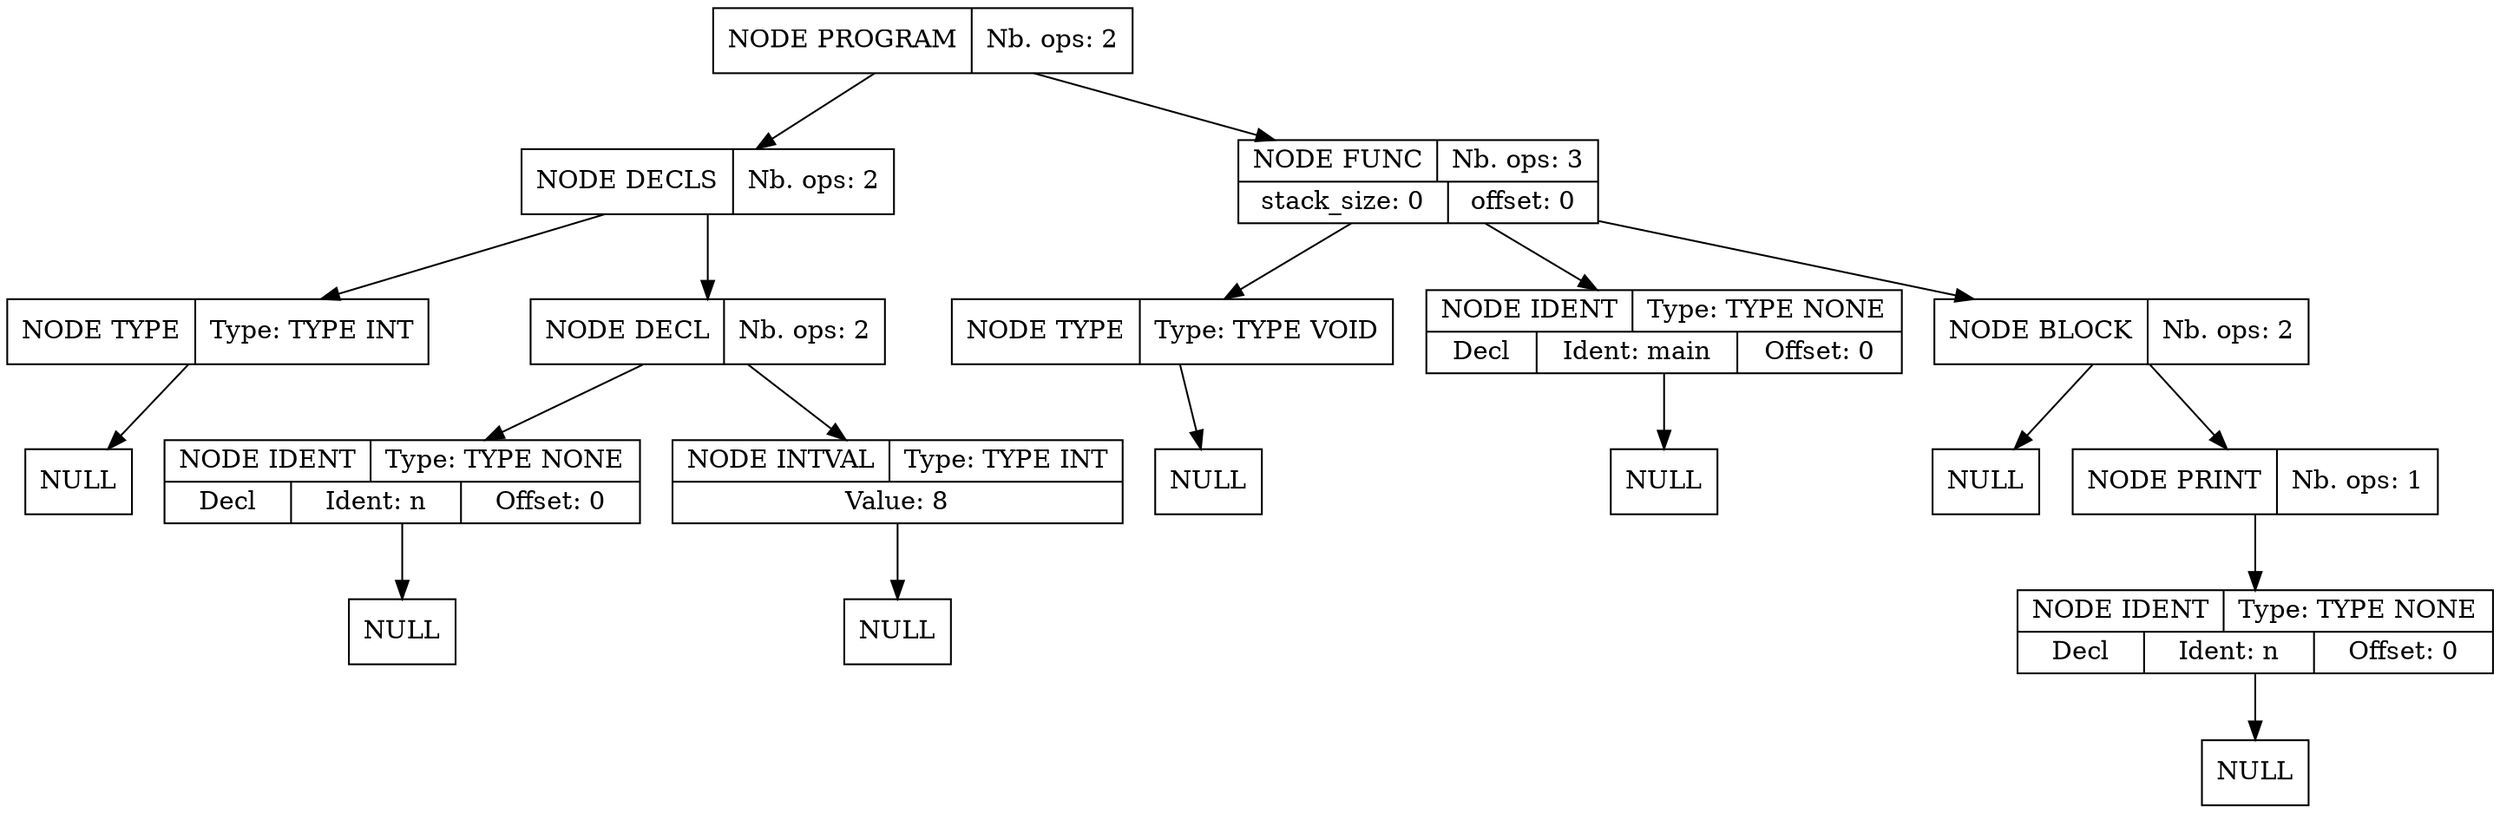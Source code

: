 digraph global_vars {
    N1 [shape=record, label="{{NODE PROGRAM|Nb. ops: 2}}"];
    N2 [shape=record, label="{{NODE DECLS|Nb. ops: 2}}"];
    N3 [shape=record, label="{{NODE TYPE|Type: TYPE INT}}"];
    N4 [shape=record, label="{{NULL}}"];
    edge[tailclip=true];
    N3 -> N4
    edge[tailclip=true];
    N2 -> N3
    N5 [shape=record, label="{{NODE DECL|Nb. ops: 2}}"];
    N6 [shape=record, label="{{NODE IDENT|Type: TYPE NONE}|{<decl>Decl      |Ident: n|Offset: 0}}"];
    N7 [shape=record, label="{{NULL}}"];
    edge[tailclip=true];
    N6 -> N7
    edge[tailclip=true];
    N5 -> N6
    N8 [shape=record, label="{{NODE INTVAL|Type: TYPE INT}|{Value: 8}}"];
    N9 [shape=record, label="{{NULL}}"];
    edge[tailclip=true];
    N8 -> N9
    edge[tailclip=true];
    N5 -> N8
    edge[tailclip=true];
    N2 -> N5
    edge[tailclip=true];
    N1 -> N2
    N10 [shape=record, label="{{NODE FUNC|Nb. ops: 3}|{stack_size: 0|offset: 0}}"];
    N11 [shape=record, label="{{NODE TYPE|Type: TYPE VOID}}"];
    N12 [shape=record, label="{{NULL}}"];
    edge[tailclip=true];
    N11 -> N12
    edge[tailclip=true];
    N10 -> N11
    N13 [shape=record, label="{{NODE IDENT|Type: TYPE NONE}|{<decl>Decl      |Ident: main|Offset: 0}}"];
    N14 [shape=record, label="{{NULL}}"];
    edge[tailclip=true];
    N13 -> N14
    edge[tailclip=true];
    N10 -> N13
    N15 [shape=record, label="{{NODE BLOCK|Nb. ops: 2}}"];
    N16 [shape=record, label="{{NULL}}"];
    edge[tailclip=true];
    N15 -> N16
    N17 [shape=record, label="{{NODE PRINT|Nb. ops: 1}}"];
    N18 [shape=record, label="{{NODE IDENT|Type: TYPE NONE}|{<decl>Decl      |Ident: n|Offset: 0}}"];
    N19 [shape=record, label="{{NULL}}"];
    edge[tailclip=true];
    N18 -> N19
    edge[tailclip=true];
    N17 -> N18
    edge[tailclip=true];
    N15 -> N17
    edge[tailclip=true];
    N10 -> N15
    edge[tailclip=true];
    N1 -> N10
}